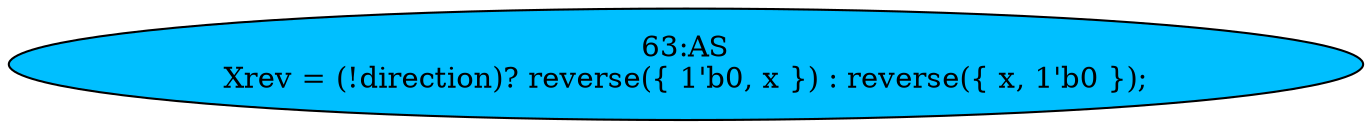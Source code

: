 strict digraph "" {
	node [label="\N"];
	"63:AS"	 [ast="<pyverilog.vparser.ast.Assign object at 0x7fd311d60590>",
		def_var="['Xrev']",
		fillcolor=deepskyblue,
		label="63:AS
Xrev = (!direction)? reverse({ 1'b0, x }) : reverse({ x, 1'b0 });",
		statements="[]",
		style=filled,
		typ=Assign,
		use_var="['direction', 'reverse', 'x', 'reverse', 'x']"];
}
